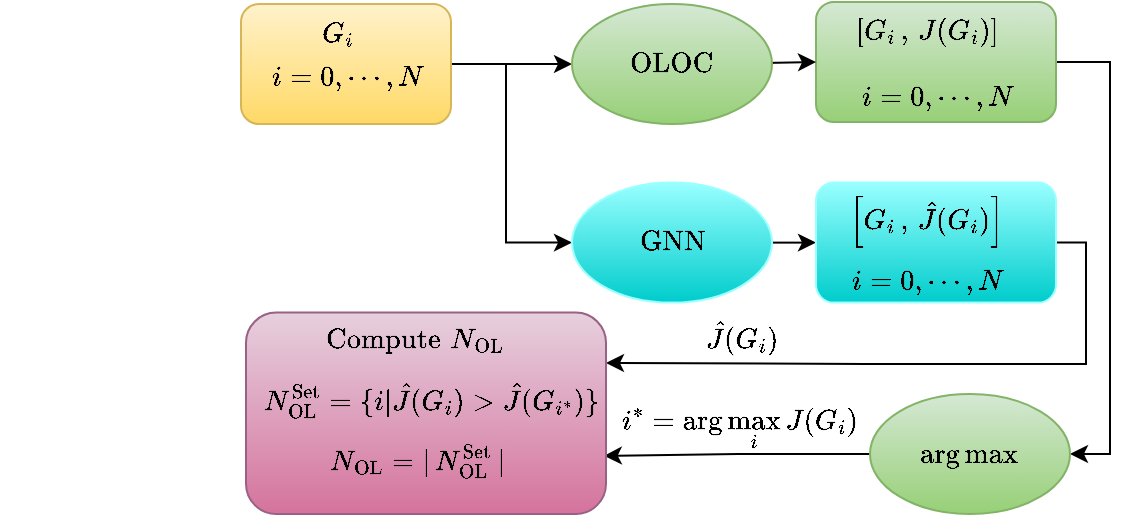 <mxfile version="20.3.0" type="device"><diagram id="Fk_KLJHWBFei_WWRlspj" name="Page-1"><mxGraphModel dx="1698" dy="618" grid="1" gridSize="10" guides="1" tooltips="1" connect="1" arrows="1" fold="1" page="1" pageScale="1" pageWidth="850" pageHeight="1100" math="1" shadow="0"><root><mxCell id="0"/><mxCell id="1" parent="0"/><mxCell id="lxfHbtE4fA1tAznVyebc-1" style="edgeStyle=orthogonalEdgeStyle;rounded=0;orthogonalLoop=1;jettySize=auto;html=1;exitX=1;exitY=0.5;exitDx=0;exitDy=0;" edge="1" parent="1" source="lxfHbtE4fA1tAznVyebc-2" target="lxfHbtE4fA1tAznVyebc-10"><mxGeometry relative="1" as="geometry"/></mxCell><mxCell id="lxfHbtE4fA1tAznVyebc-34" style="edgeStyle=orthogonalEdgeStyle;rounded=0;orthogonalLoop=1;jettySize=auto;html=1;exitX=1;exitY=0.5;exitDx=0;exitDy=0;entryX=0;entryY=0.5;entryDx=0;entryDy=0;" edge="1" parent="1" source="lxfHbtE4fA1tAznVyebc-2" target="lxfHbtE4fA1tAznVyebc-32"><mxGeometry relative="1" as="geometry"><Array as="points"><mxPoint x="200" y="240"/><mxPoint x="200" y="329"/></Array></mxGeometry></mxCell><mxCell id="lxfHbtE4fA1tAznVyebc-2" value="" style="rounded=1;whiteSpace=wrap;html=1;fillColor=#fff2cc;strokeColor=#d6b656;gradientColor=#ffd966;" vertex="1" parent="1"><mxGeometry x="67.5" y="210" width="105" height="60" as="geometry"/></mxCell><mxCell id="lxfHbtE4fA1tAznVyebc-3" value="$$G_i$$" style="text;html=1;align=center;verticalAlign=middle;resizable=0;points=[];autosize=1;strokeColor=none;fillColor=none;" vertex="1" parent="1"><mxGeometry x="79.5" y="210" width="70" height="30" as="geometry"/></mxCell><mxCell id="lxfHbtE4fA1tAznVyebc-4" value="$$i=0, \cdots, N$$" style="text;html=1;align=center;verticalAlign=middle;resizable=0;points=[];autosize=1;strokeColor=none;fillColor=none;" vertex="1" parent="1"><mxGeometry x="60" y="231" width="120" height="30" as="geometry"/></mxCell><mxCell id="lxfHbtE4fA1tAznVyebc-44" style="edgeStyle=orthogonalEdgeStyle;rounded=0;orthogonalLoop=1;jettySize=auto;html=1;exitX=1;exitY=0.5;exitDx=0;exitDy=0;entryX=1;entryY=0.5;entryDx=0;entryDy=0;" edge="1" parent="1" source="lxfHbtE4fA1tAznVyebc-6" target="lxfHbtE4fA1tAznVyebc-40"><mxGeometry relative="1" as="geometry"/></mxCell><mxCell id="lxfHbtE4fA1tAznVyebc-6" value="" style="rounded=1;whiteSpace=wrap;html=1;fillColor=#d5e8d4;gradientColor=#97d077;strokeColor=#82b366;" vertex="1" parent="1"><mxGeometry x="355" y="209" width="120" height="60" as="geometry"/></mxCell><mxCell id="lxfHbtE4fA1tAznVyebc-7" value="$$\left[G_i\,,\, {J}(G_i)\right]$$" style="text;html=1;align=center;verticalAlign=middle;resizable=0;points=[];autosize=1;strokeColor=none;fillColor=none;" vertex="1" parent="1"><mxGeometry x="320" y="209" width="180" height="30" as="geometry"/></mxCell><mxCell id="lxfHbtE4fA1tAznVyebc-9" style="edgeStyle=orthogonalEdgeStyle;rounded=0;orthogonalLoop=1;jettySize=auto;html=1;exitX=1;exitY=0.5;exitDx=0;exitDy=0;entryX=0;entryY=0.5;entryDx=0;entryDy=0;" edge="1" parent="1" target="lxfHbtE4fA1tAznVyebc-6"><mxGeometry relative="1" as="geometry"><mxPoint x="302" y="239" as="sourcePoint"/></mxGeometry></mxCell><mxCell id="lxfHbtE4fA1tAznVyebc-10" value="&lt;span style=&quot;&quot;&gt;$$\mathrm{OLOC}$$&lt;/span&gt;" style="ellipse;whiteSpace=wrap;html=1;fillColor=#d5e8d4;gradientColor=#97d077;strokeColor=#82b366;" vertex="1" parent="1"><mxGeometry x="233" y="210" width="100" height="60" as="geometry"/></mxCell><mxCell id="lxfHbtE4fA1tAznVyebc-38" style="edgeStyle=orthogonalEdgeStyle;rounded=0;orthogonalLoop=1;jettySize=auto;html=1;exitX=1;exitY=0.5;exitDx=0;exitDy=0;entryX=0;entryY=0.5;entryDx=0;entryDy=0;" edge="1" parent="1" source="lxfHbtE4fA1tAznVyebc-32" target="lxfHbtE4fA1tAznVyebc-35"><mxGeometry relative="1" as="geometry"><mxPoint x="350" y="320" as="targetPoint"/></mxGeometry></mxCell><mxCell id="lxfHbtE4fA1tAznVyebc-32" value="$$\mathrm{GNN}$$" style="ellipse;whiteSpace=wrap;html=1;fillColor=#99FFFF;gradientColor=#00CCCC;strokeColor=#99FFFF;" vertex="1" parent="1"><mxGeometry x="233" y="299.31" width="100" height="60" as="geometry"/></mxCell><mxCell id="lxfHbtE4fA1tAznVyebc-43" style="edgeStyle=orthogonalEdgeStyle;rounded=0;orthogonalLoop=1;jettySize=auto;html=1;exitX=1;exitY=0.5;exitDx=0;exitDy=0;entryX=1;entryY=0.25;entryDx=0;entryDy=0;" edge="1" parent="1" source="lxfHbtE4fA1tAznVyebc-35" target="lxfHbtE4fA1tAznVyebc-48"><mxGeometry relative="1" as="geometry"><mxPoint x="465" y="404" as="targetPoint"/><Array as="points"><mxPoint x="490" y="329"/><mxPoint x="490" y="390"/><mxPoint x="380" y="390"/><mxPoint x="380" y="389"/></Array></mxGeometry></mxCell><mxCell id="lxfHbtE4fA1tAznVyebc-35" value="" style="rounded=1;whiteSpace=wrap;html=1;fillColor=#99FFFF;gradientColor=#00CCCC;strokeColor=#99FFFF;" vertex="1" parent="1"><mxGeometry x="355" y="299.31" width="120" height="60" as="geometry"/></mxCell><mxCell id="lxfHbtE4fA1tAznVyebc-36" value="$$i=0, \cdots, N$$" style="text;html=1;align=center;verticalAlign=middle;resizable=0;points=[];autosize=1;strokeColor=none;fillColor=none;" vertex="1" parent="1"><mxGeometry x="350" y="333.31" width="120" height="30" as="geometry"/></mxCell><mxCell id="lxfHbtE4fA1tAznVyebc-37" value="$$\left[G_i\,,\, \hat{J}(G_i)\right]$$" style="text;html=1;align=center;verticalAlign=middle;resizable=0;points=[];autosize=1;strokeColor=none;fillColor=none;" vertex="1" parent="1"><mxGeometry x="310" y="303.31" width="200" height="30" as="geometry"/></mxCell><mxCell id="lxfHbtE4fA1tAznVyebc-59" style="edgeStyle=orthogonalEdgeStyle;rounded=0;orthogonalLoop=1;jettySize=auto;html=1;exitX=0;exitY=0.5;exitDx=0;exitDy=0;entryX=0.994;entryY=0.711;entryDx=0;entryDy=0;entryPerimeter=0;" edge="1" parent="1" source="lxfHbtE4fA1tAznVyebc-40" target="lxfHbtE4fA1tAznVyebc-48"><mxGeometry relative="1" as="geometry"/></mxCell><mxCell id="lxfHbtE4fA1tAznVyebc-40" value="&lt;span style=&quot;&quot;&gt;$$\mathrm{arg}\max$$&lt;/span&gt;" style="ellipse;whiteSpace=wrap;html=1;fillColor=#D5E8D4;gradientColor=#97D077;strokeColor=#82B366;" vertex="1" parent="1"><mxGeometry x="382" y="405" width="100" height="60" as="geometry"/></mxCell><mxCell id="lxfHbtE4fA1tAznVyebc-47" value="$$i^{\ast}=\mathrm{arg}\max _i J(G_i)$$" style="text;html=1;align=center;verticalAlign=middle;resizable=0;points=[];autosize=1;strokeColor=none;fillColor=none;" vertex="1" parent="1"><mxGeometry x="196" y="406.65" width="240" height="30" as="geometry"/></mxCell><mxCell id="lxfHbtE4fA1tAznVyebc-48" value="" style="rounded=1;whiteSpace=wrap;html=1;strokeColor=#996185;fillColor=#E6D0DE;gradientColor=#D5739D;" vertex="1" parent="1"><mxGeometry x="70" y="364.31" width="180" height="100.69" as="geometry"/></mxCell><mxCell id="lxfHbtE4fA1tAznVyebc-53" value="$$\mathrm{Compute\,\,}N_{\mathrm{OL}}$$" style="text;html=1;align=center;verticalAlign=middle;resizable=0;points=[];autosize=1;strokeColor=none;fillColor=none;" vertex="1" parent="1"><mxGeometry x="24" y="363.31" width="260" height="30" as="geometry"/></mxCell><mxCell id="lxfHbtE4fA1tAznVyebc-54" value="$$N_{\mathrm{OL}}^{\mathrm{Set}}=\{ i | {\hat{J}}(G_i) &amp;gt;{\hat{J}}(G_{i^{\ast}})&lt;br&gt;&amp;nbsp;&lt;br&gt;&amp;nbsp;\}$$" style="text;html=1;align=center;verticalAlign=middle;resizable=0;points=[];autosize=1;strokeColor=none;fillColor=none;" vertex="1" parent="1"><mxGeometry x="-53" y="377.0" width="430" height="60" as="geometry"/></mxCell><mxCell id="lxfHbtE4fA1tAznVyebc-55" value="$$N_{\mathrm{OL}}= |\, N_{\mathrm{OL}}^{\mathrm{Set}}&lt;br&gt;&amp;nbsp;\,|$$" style="text;html=1;align=center;verticalAlign=middle;resizable=0;points=[];autosize=1;strokeColor=none;fillColor=none;" vertex="1" parent="1"><mxGeometry x="-10" y="418.46" width="330" height="40" as="geometry"/></mxCell><mxCell id="lxfHbtE4fA1tAznVyebc-60" value="$$i=0, \cdots, N$$" style="text;html=1;align=center;verticalAlign=middle;resizable=0;points=[];autosize=1;strokeColor=none;fillColor=none;" vertex="1" parent="1"><mxGeometry x="355" y="241" width="120" height="30" as="geometry"/></mxCell><mxCell id="lxfHbtE4fA1tAznVyebc-62" value="$$\hat{J}(G_i)&lt;br&gt;$$" style="text;html=1;align=center;verticalAlign=middle;resizable=0;points=[];autosize=1;strokeColor=none;fillColor=none;" vertex="1" parent="1"><mxGeometry x="268" y="356.31" width="100" height="40" as="geometry"/></mxCell></root></mxGraphModel></diagram></mxfile>